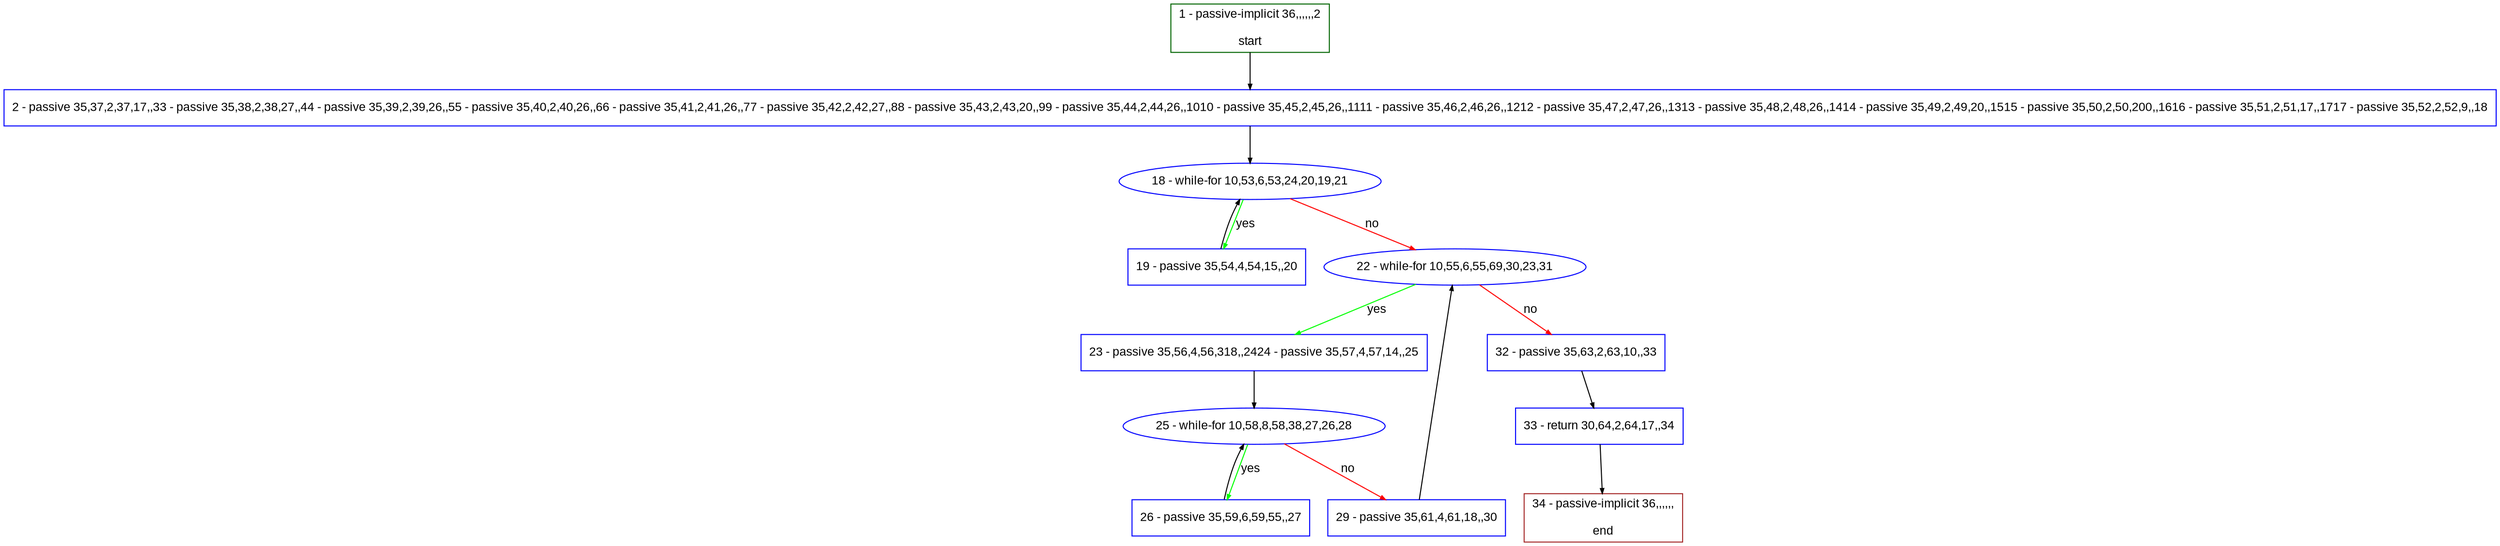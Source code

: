 digraph "" {
  graph [pack="true", label="", fontsize="12", packmode="clust", fontname="Arial", fillcolor="#FFFFCC", bgcolor="white", style="rounded,filled", compound="true"];
  node [node_initialized="no", label="", color="grey", fontsize="12", fillcolor="white", fontname="Arial", style="filled", shape="rectangle", compound="true", fixedsize="false"];
  edge [fontcolor="black", arrowhead="normal", arrowtail="none", arrowsize="0.5", ltail="", label="", color="black", fontsize="12", lhead="", fontname="Arial", dir="forward", compound="true"];
  __N1 [label="2 - passive 35,37,2,37,17,,33 - passive 35,38,2,38,27,,44 - passive 35,39,2,39,26,,55 - passive 35,40,2,40,26,,66 - passive 35,41,2,41,26,,77 - passive 35,42,2,42,27,,88 - passive 35,43,2,43,20,,99 - passive 35,44,2,44,26,,1010 - passive 35,45,2,45,26,,1111 - passive 35,46,2,46,26,,1212 - passive 35,47,2,47,26,,1313 - passive 35,48,2,48,26,,1414 - passive 35,49,2,49,20,,1515 - passive 35,50,2,50,200,,1616 - passive 35,51,2,51,17,,1717 - passive 35,52,2,52,9,,18", color="#0000ff", fillcolor="#ffffff", style="filled", shape="box"];
  __N2 [label="1 - passive-implicit 36,,,,,,2\n\nstart", color="#006400", fillcolor="#ffffff", style="filled", shape="box"];
  __N3 [label="18 - while-for 10,53,6,53,24,20,19,21", color="#0000ff", fillcolor="#ffffff", style="filled", shape="oval"];
  __N4 [label="19 - passive 35,54,4,54,15,,20", color="#0000ff", fillcolor="#ffffff", style="filled", shape="box"];
  __N5 [label="22 - while-for 10,55,6,55,69,30,23,31", color="#0000ff", fillcolor="#ffffff", style="filled", shape="oval"];
  __N6 [label="23 - passive 35,56,4,56,318,,2424 - passive 35,57,4,57,14,,25", color="#0000ff", fillcolor="#ffffff", style="filled", shape="box"];
  __N7 [label="32 - passive 35,63,2,63,10,,33", color="#0000ff", fillcolor="#ffffff", style="filled", shape="box"];
  __N8 [label="25 - while-for 10,58,8,58,38,27,26,28", color="#0000ff", fillcolor="#ffffff", style="filled", shape="oval"];
  __N9 [label="26 - passive 35,59,6,59,55,,27", color="#0000ff", fillcolor="#ffffff", style="filled", shape="box"];
  __N10 [label="29 - passive 35,61,4,61,18,,30", color="#0000ff", fillcolor="#ffffff", style="filled", shape="box"];
  __N11 [label="33 - return 30,64,2,64,17,,34", color="#0000ff", fillcolor="#ffffff", style="filled", shape="box"];
  __N12 [label="34 - passive-implicit 36,,,,,,\n\nend", color="#a52a2a", fillcolor="#ffffff", style="filled", shape="box"];
  __N2 -> __N1 [arrowhead="normal", arrowtail="none", color="#000000", label="", dir="forward"];
  __N1 -> __N3 [arrowhead="normal", arrowtail="none", color="#000000", label="", dir="forward"];
  __N3 -> __N4 [arrowhead="normal", arrowtail="none", color="#00ff00", label="yes", dir="forward"];
  __N4 -> __N3 [arrowhead="normal", arrowtail="none", color="#000000", label="", dir="forward"];
  __N3 -> __N5 [arrowhead="normal", arrowtail="none", color="#ff0000", label="no", dir="forward"];
  __N5 -> __N6 [arrowhead="normal", arrowtail="none", color="#00ff00", label="yes", dir="forward"];
  __N5 -> __N7 [arrowhead="normal", arrowtail="none", color="#ff0000", label="no", dir="forward"];
  __N6 -> __N8 [arrowhead="normal", arrowtail="none", color="#000000", label="", dir="forward"];
  __N8 -> __N9 [arrowhead="normal", arrowtail="none", color="#00ff00", label="yes", dir="forward"];
  __N9 -> __N8 [arrowhead="normal", arrowtail="none", color="#000000", label="", dir="forward"];
  __N8 -> __N10 [arrowhead="normal", arrowtail="none", color="#ff0000", label="no", dir="forward"];
  __N10 -> __N5 [arrowhead="normal", arrowtail="none", color="#000000", label="", dir="forward"];
  __N7 -> __N11 [arrowhead="normal", arrowtail="none", color="#000000", label="", dir="forward"];
  __N11 -> __N12 [arrowhead="normal", arrowtail="none", color="#000000", label="", dir="forward"];
}
